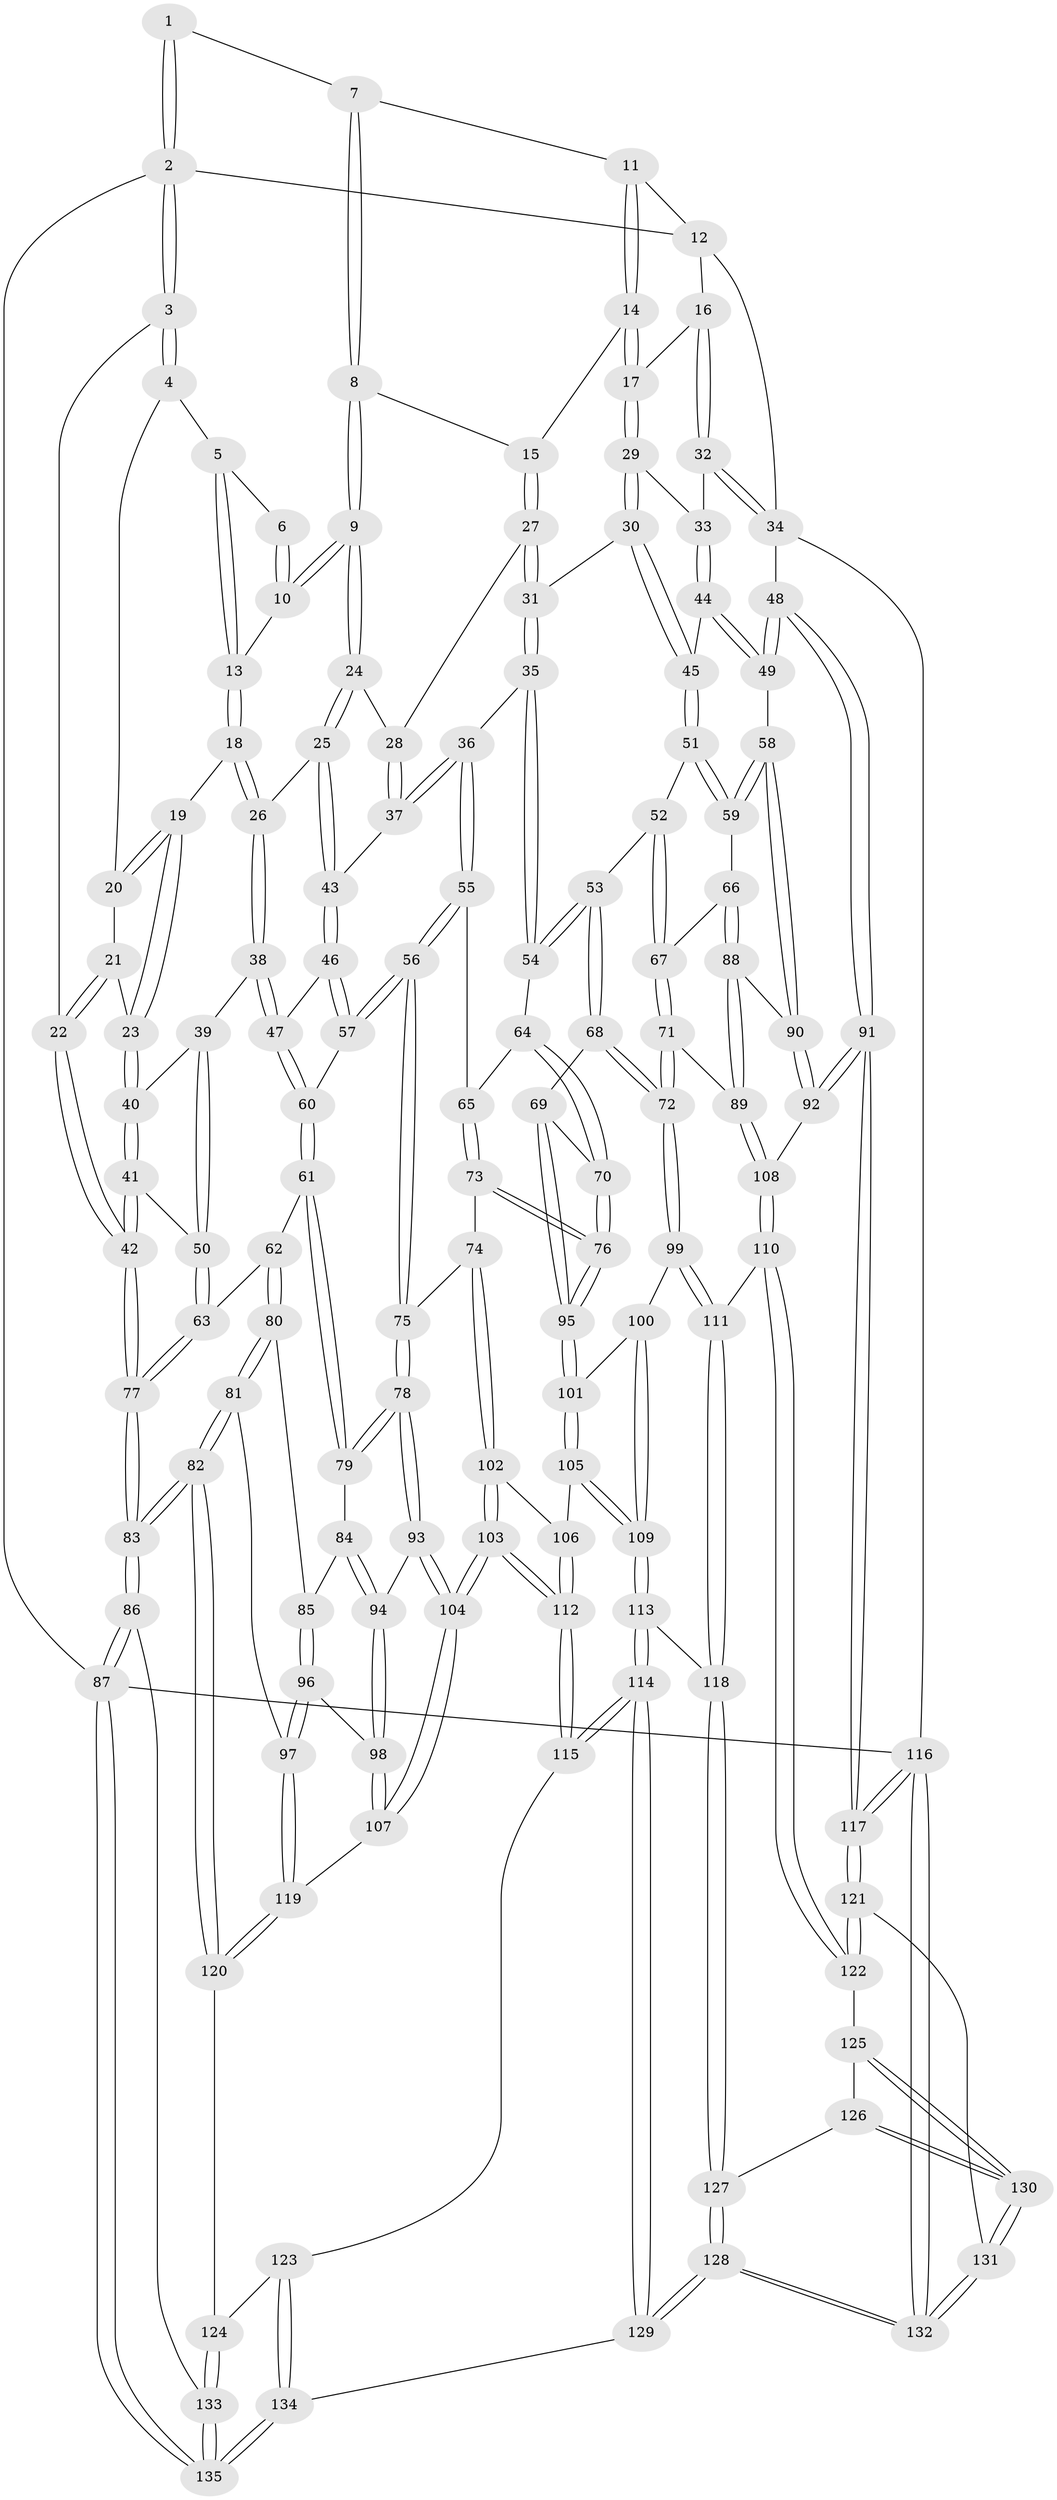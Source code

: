 // coarse degree distribution, {4: 0.30526315789473685, 3: 0.6736842105263158, 2: 0.021052631578947368}
// Generated by graph-tools (version 1.1) at 2025/38/03/04/25 23:38:31]
// undirected, 135 vertices, 334 edges
graph export_dot {
  node [color=gray90,style=filled];
  1 [pos="+0.2957787436766263+0"];
  2 [pos="+0+0"];
  3 [pos="+0+0"];
  4 [pos="+0.04482173127020951+0.07601135934335775"];
  5 [pos="+0.12697527479619808+0.08738408830301073"];
  6 [pos="+0.2916667815044964+0"];
  7 [pos="+0.43110148059241477+0"];
  8 [pos="+0.40800597948659795+0.15760347355392149"];
  9 [pos="+0.37246099312819375+0.22170863343896346"];
  10 [pos="+0.2502466692035809+0.1373972326063495"];
  11 [pos="+0.6587947206325447+0"];
  12 [pos="+0.7892381807956863+0"];
  13 [pos="+0.20804557658549136+0.15352277431133673"];
  14 [pos="+0.6789184254300046+0.07761235235473285"];
  15 [pos="+0.6670404852535354+0.09019197902365597"];
  16 [pos="+0.9856318580561059+0.15776597042161566"];
  17 [pos="+0.6797051590554525+0.07839779555571827"];
  18 [pos="+0.1516160078354089+0.21796922162161697"];
  19 [pos="+0.12608145791691494+0.22704485894914822"];
  20 [pos="+0.07708492959724222+0.1692236672854316"];
  21 [pos="+0+0.19684038949270344"];
  22 [pos="+0+0.10216855260776064"];
  23 [pos="+0.09366898382130755+0.2696271963887634"];
  24 [pos="+0.37359122679610474+0.22594001909651523"];
  25 [pos="+0.3735101330761368+0.2820598107871359"];
  26 [pos="+0.26273272975103035+0.33165800040877375"];
  27 [pos="+0.6071554276366253+0.1884707607023262"];
  28 [pos="+0.5744651533691814+0.20003113664121525"];
  29 [pos="+0.7517820405095079+0.2172467735337018"];
  30 [pos="+0.7655204036877072+0.3501265246435022"];
  31 [pos="+0.5974214205880752+0.31611344847928974"];
  32 [pos="+1+0.2188480644011479"];
  33 [pos="+1+0.2317646761309349"];
  34 [pos="+1+0.24261178949115517"];
  35 [pos="+0.5294616668059201+0.3870340946725705"];
  36 [pos="+0.46922857550400177+0.3813576587073617"];
  37 [pos="+0.43223429297816895+0.3460214323151033"];
  38 [pos="+0.21044499783838774+0.4018906460567514"];
  39 [pos="+0.09449415917256287+0.3621975452283678"];
  40 [pos="+0.06975333630620051+0.3332326309404959"];
  41 [pos="+0+0.3448137640505205"];
  42 [pos="+0+0.33878101360893936"];
  43 [pos="+0.41894619610958594+0.3363221203574821"];
  44 [pos="+0.8592201313857368+0.35628428781916244"];
  45 [pos="+0.7696289898968172+0.3568670130317451"];
  46 [pos="+0.31490026978431135+0.4513607159804659"];
  47 [pos="+0.21431619851052658+0.41700794589414725"];
  48 [pos="+1+0.5420243552996615"];
  49 [pos="+0.9415061934553622+0.5088076116539514"];
  50 [pos="+0.06055343294789872+0.5063154318808061"];
  51 [pos="+0.7352442303322382+0.4489062968760472"];
  52 [pos="+0.7244655355487729+0.458978144354253"];
  53 [pos="+0.6386810375561194+0.47687322633247725"];
  54 [pos="+0.6002176452908158+0.46529575688506547"];
  55 [pos="+0.46585072547950296+0.3905569089187586"];
  56 [pos="+0.3728611602321816+0.542649340451362"];
  57 [pos="+0.3312271796102506+0.485077953351041"];
  58 [pos="+0.8891627224073207+0.5309524920054969"];
  59 [pos="+0.8842713981949617+0.5300380513995439"];
  60 [pos="+0.19903951605422449+0.5058570371618095"];
  61 [pos="+0.1979636442083832+0.5099497979331168"];
  62 [pos="+0.09413909730244012+0.5236844756340135"];
  63 [pos="+0.06054739585092116+0.5064227261172267"];
  64 [pos="+0.5689225701339998+0.5097145641580764"];
  65 [pos="+0.4914142594396945+0.5400846949588574"];
  66 [pos="+0.7871673699399588+0.5743383422563695"];
  67 [pos="+0.7344890557981099+0.5089492006432241"];
  68 [pos="+0.6412430047313209+0.6288159198903861"];
  69 [pos="+0.6388598394778692+0.6285849009370231"];
  70 [pos="+0.5589691058225716+0.5709706622902878"];
  71 [pos="+0.6965694324786922+0.6591518993938842"];
  72 [pos="+0.680253162456485+0.6627524696694465"];
  73 [pos="+0.4463588565615979+0.6141627294172837"];
  74 [pos="+0.38855488543955896+0.6047327342387246"];
  75 [pos="+0.368696684005936+0.5963639929139901"];
  76 [pos="+0.4705252745843033+0.628979681416048"];
  77 [pos="+0+0.6276195430043049"];
  78 [pos="+0.32360605707921736+0.6137744314346099"];
  79 [pos="+0.2038892029951202+0.5207567463763302"];
  80 [pos="+0.10170336942717002+0.6281619840689624"];
  81 [pos="+0+0.6788910110735004"];
  82 [pos="+0+0.6825346129779755"];
  83 [pos="+0+0.6782289718046329"];
  84 [pos="+0.16473040615356516+0.6127111347197991"];
  85 [pos="+0.1297365509365621+0.6444805153499488"];
  86 [pos="+0+0.9537342993201213"];
  87 [pos="+0+1"];
  88 [pos="+0.775111135893655+0.6613883884841054"];
  89 [pos="+0.7597016045922013+0.6673108347212345"];
  90 [pos="+0.8492351573622063+0.6653850331531316"];
  91 [pos="+1+0.8506876114402995"];
  92 [pos="+0.9621960760141437+0.7594069792247082"];
  93 [pos="+0.30919403363441955+0.6354173718312417"];
  94 [pos="+0.2784267887862299+0.6505118296059882"];
  95 [pos="+0.4979188572333585+0.6624295303328372"];
  96 [pos="+0.163205259273628+0.7291767955859779"];
  97 [pos="+0.15878703816732168+0.7432205944802157"];
  98 [pos="+0.2308024106898806+0.6869624090279786"];
  99 [pos="+0.6497483809624645+0.7289731195289483"];
  100 [pos="+0.5848127195897324+0.7140372595997638"];
  101 [pos="+0.4997153816897213+0.6710353755417251"];
  102 [pos="+0.39915593539536237+0.6939667191412702"];
  103 [pos="+0.33472506895850046+0.8263075678666005"];
  104 [pos="+0.3322251090241479+0.8237397434321017"];
  105 [pos="+0.4922114099927554+0.7371523780508914"];
  106 [pos="+0.4195974994071598+0.7435309707061051"];
  107 [pos="+0.3098601220172926+0.8172170179816278"];
  108 [pos="+0.7783174748405195+0.798947768207815"];
  109 [pos="+0.5088113355316263+0.7885002177152344"];
  110 [pos="+0.7428021909376042+0.8414557245900085"];
  111 [pos="+0.6466668825312424+0.7747417243522712"];
  112 [pos="+0.3378784613391083+0.8301844897149663"];
  113 [pos="+0.5186903410943973+0.8334492825875323"];
  114 [pos="+0.38411680466878806+0.9151406677861227"];
  115 [pos="+0.36229070051154577+0.8837451842657253"];
  116 [pos="+1+1"];
  117 [pos="+1+1"];
  118 [pos="+0.55521274759467+0.839434525722745"];
  119 [pos="+0.1627535056617781+0.7838817289330045"];
  120 [pos="+0.12333032002727401+0.8473731224913663"];
  121 [pos="+0.7556777046711238+0.8942830293494012"];
  122 [pos="+0.7474220773704958+0.8821820073538806"];
  123 [pos="+0.14892214870343165+0.8897270834642363"];
  124 [pos="+0.12270820435715568+0.8655037790785804"];
  125 [pos="+0.6873804542524409+0.8977061103970645"];
  126 [pos="+0.6207046552433936+0.8997309838721339"];
  127 [pos="+0.5897403330235499+0.8913040674201612"];
  128 [pos="+0.5420530296422782+1"];
  129 [pos="+0.35965830565935986+1"];
  130 [pos="+0.6533973207026349+0.9678026860620405"];
  131 [pos="+0.659183633973765+1"];
  132 [pos="+0.594069333818673+1"];
  133 [pos="+0.10376513750942472+0.8838853220181715"];
  134 [pos="+0.3381961180450375+1"];
  135 [pos="+0+1"];
  1 -- 2;
  1 -- 2;
  1 -- 7;
  2 -- 3;
  2 -- 3;
  2 -- 12;
  2 -- 87;
  3 -- 4;
  3 -- 4;
  3 -- 22;
  4 -- 5;
  4 -- 20;
  5 -- 6;
  5 -- 13;
  5 -- 13;
  6 -- 10;
  6 -- 10;
  7 -- 8;
  7 -- 8;
  7 -- 11;
  8 -- 9;
  8 -- 9;
  8 -- 15;
  9 -- 10;
  9 -- 10;
  9 -- 24;
  9 -- 24;
  10 -- 13;
  11 -- 12;
  11 -- 14;
  11 -- 14;
  12 -- 16;
  12 -- 34;
  13 -- 18;
  13 -- 18;
  14 -- 15;
  14 -- 17;
  14 -- 17;
  15 -- 27;
  15 -- 27;
  16 -- 17;
  16 -- 32;
  16 -- 32;
  17 -- 29;
  17 -- 29;
  18 -- 19;
  18 -- 26;
  18 -- 26;
  19 -- 20;
  19 -- 20;
  19 -- 23;
  19 -- 23;
  20 -- 21;
  21 -- 22;
  21 -- 22;
  21 -- 23;
  22 -- 42;
  22 -- 42;
  23 -- 40;
  23 -- 40;
  24 -- 25;
  24 -- 25;
  24 -- 28;
  25 -- 26;
  25 -- 43;
  25 -- 43;
  26 -- 38;
  26 -- 38;
  27 -- 28;
  27 -- 31;
  27 -- 31;
  28 -- 37;
  28 -- 37;
  29 -- 30;
  29 -- 30;
  29 -- 33;
  30 -- 31;
  30 -- 45;
  30 -- 45;
  31 -- 35;
  31 -- 35;
  32 -- 33;
  32 -- 34;
  32 -- 34;
  33 -- 44;
  33 -- 44;
  34 -- 48;
  34 -- 116;
  35 -- 36;
  35 -- 54;
  35 -- 54;
  36 -- 37;
  36 -- 37;
  36 -- 55;
  36 -- 55;
  37 -- 43;
  38 -- 39;
  38 -- 47;
  38 -- 47;
  39 -- 40;
  39 -- 50;
  39 -- 50;
  40 -- 41;
  40 -- 41;
  41 -- 42;
  41 -- 42;
  41 -- 50;
  42 -- 77;
  42 -- 77;
  43 -- 46;
  43 -- 46;
  44 -- 45;
  44 -- 49;
  44 -- 49;
  45 -- 51;
  45 -- 51;
  46 -- 47;
  46 -- 57;
  46 -- 57;
  47 -- 60;
  47 -- 60;
  48 -- 49;
  48 -- 49;
  48 -- 91;
  48 -- 91;
  49 -- 58;
  50 -- 63;
  50 -- 63;
  51 -- 52;
  51 -- 59;
  51 -- 59;
  52 -- 53;
  52 -- 67;
  52 -- 67;
  53 -- 54;
  53 -- 54;
  53 -- 68;
  53 -- 68;
  54 -- 64;
  55 -- 56;
  55 -- 56;
  55 -- 65;
  56 -- 57;
  56 -- 57;
  56 -- 75;
  56 -- 75;
  57 -- 60;
  58 -- 59;
  58 -- 59;
  58 -- 90;
  58 -- 90;
  59 -- 66;
  60 -- 61;
  60 -- 61;
  61 -- 62;
  61 -- 79;
  61 -- 79;
  62 -- 63;
  62 -- 80;
  62 -- 80;
  63 -- 77;
  63 -- 77;
  64 -- 65;
  64 -- 70;
  64 -- 70;
  65 -- 73;
  65 -- 73;
  66 -- 67;
  66 -- 88;
  66 -- 88;
  67 -- 71;
  67 -- 71;
  68 -- 69;
  68 -- 72;
  68 -- 72;
  69 -- 70;
  69 -- 95;
  69 -- 95;
  70 -- 76;
  70 -- 76;
  71 -- 72;
  71 -- 72;
  71 -- 89;
  72 -- 99;
  72 -- 99;
  73 -- 74;
  73 -- 76;
  73 -- 76;
  74 -- 75;
  74 -- 102;
  74 -- 102;
  75 -- 78;
  75 -- 78;
  76 -- 95;
  76 -- 95;
  77 -- 83;
  77 -- 83;
  78 -- 79;
  78 -- 79;
  78 -- 93;
  78 -- 93;
  79 -- 84;
  80 -- 81;
  80 -- 81;
  80 -- 85;
  81 -- 82;
  81 -- 82;
  81 -- 97;
  82 -- 83;
  82 -- 83;
  82 -- 120;
  82 -- 120;
  83 -- 86;
  83 -- 86;
  84 -- 85;
  84 -- 94;
  84 -- 94;
  85 -- 96;
  85 -- 96;
  86 -- 87;
  86 -- 87;
  86 -- 133;
  87 -- 135;
  87 -- 135;
  87 -- 116;
  88 -- 89;
  88 -- 89;
  88 -- 90;
  89 -- 108;
  89 -- 108;
  90 -- 92;
  90 -- 92;
  91 -- 92;
  91 -- 92;
  91 -- 117;
  91 -- 117;
  92 -- 108;
  93 -- 94;
  93 -- 104;
  93 -- 104;
  94 -- 98;
  94 -- 98;
  95 -- 101;
  95 -- 101;
  96 -- 97;
  96 -- 97;
  96 -- 98;
  97 -- 119;
  97 -- 119;
  98 -- 107;
  98 -- 107;
  99 -- 100;
  99 -- 111;
  99 -- 111;
  100 -- 101;
  100 -- 109;
  100 -- 109;
  101 -- 105;
  101 -- 105;
  102 -- 103;
  102 -- 103;
  102 -- 106;
  103 -- 104;
  103 -- 104;
  103 -- 112;
  103 -- 112;
  104 -- 107;
  104 -- 107;
  105 -- 106;
  105 -- 109;
  105 -- 109;
  106 -- 112;
  106 -- 112;
  107 -- 119;
  108 -- 110;
  108 -- 110;
  109 -- 113;
  109 -- 113;
  110 -- 111;
  110 -- 122;
  110 -- 122;
  111 -- 118;
  111 -- 118;
  112 -- 115;
  112 -- 115;
  113 -- 114;
  113 -- 114;
  113 -- 118;
  114 -- 115;
  114 -- 115;
  114 -- 129;
  114 -- 129;
  115 -- 123;
  116 -- 117;
  116 -- 117;
  116 -- 132;
  116 -- 132;
  117 -- 121;
  117 -- 121;
  118 -- 127;
  118 -- 127;
  119 -- 120;
  119 -- 120;
  120 -- 124;
  121 -- 122;
  121 -- 122;
  121 -- 131;
  122 -- 125;
  123 -- 124;
  123 -- 134;
  123 -- 134;
  124 -- 133;
  124 -- 133;
  125 -- 126;
  125 -- 130;
  125 -- 130;
  126 -- 127;
  126 -- 130;
  126 -- 130;
  127 -- 128;
  127 -- 128;
  128 -- 129;
  128 -- 129;
  128 -- 132;
  128 -- 132;
  129 -- 134;
  130 -- 131;
  130 -- 131;
  131 -- 132;
  131 -- 132;
  133 -- 135;
  133 -- 135;
  134 -- 135;
  134 -- 135;
}
